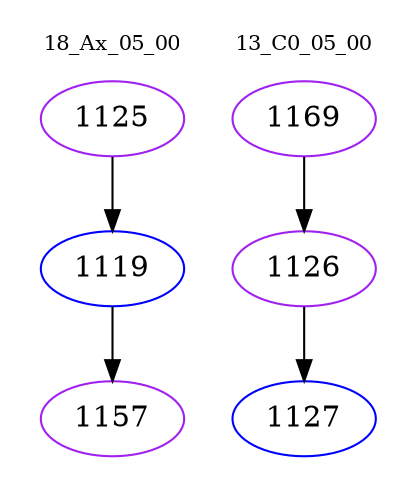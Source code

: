 digraph{
subgraph cluster_0 {
color = white
label = "18_Ax_05_00";
fontsize=10;
T0_1125 [label="1125", color="purple"]
T0_1125 -> T0_1119 [color="black"]
T0_1119 [label="1119", color="blue"]
T0_1119 -> T0_1157 [color="black"]
T0_1157 [label="1157", color="purple"]
}
subgraph cluster_1 {
color = white
label = "13_C0_05_00";
fontsize=10;
T1_1169 [label="1169", color="purple"]
T1_1169 -> T1_1126 [color="black"]
T1_1126 [label="1126", color="purple"]
T1_1126 -> T1_1127 [color="black"]
T1_1127 [label="1127", color="blue"]
}
}

